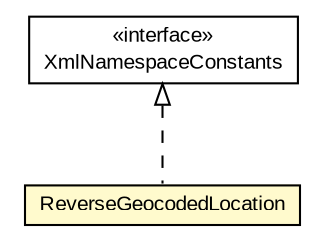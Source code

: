 #!/usr/local/bin/dot
#
# Class diagram 
# Generated by UMLGraph version R5_6-24-gf6e263 (http://www.umlgraph.org/)
#

digraph G {
	edge [fontname="arial",fontsize=10,labelfontname="arial",labelfontsize=10];
	node [fontname="arial",fontsize=10,shape=plaintext];
	nodesep=0.25;
	ranksep=0.5;
	// nl.mineleni.openls.databinding.openls.ReverseGeocodedLocation
	c4102 [label=<<table title="nl.mineleni.openls.databinding.openls.ReverseGeocodedLocation" border="0" cellborder="1" cellspacing="0" cellpadding="2" port="p" bgcolor="lemonChiffon" href="./ReverseGeocodedLocation.html">
		<tr><td><table border="0" cellspacing="0" cellpadding="1">
<tr><td align="center" balign="center"> ReverseGeocodedLocation </td></tr>
		</table></td></tr>
		</table>>, URL="./ReverseGeocodedLocation.html", fontname="arial", fontcolor="black", fontsize=10.0];
	// nl.mineleni.openls.XmlNamespaceConstants
	c4112 [label=<<table title="nl.mineleni.openls.XmlNamespaceConstants" border="0" cellborder="1" cellspacing="0" cellpadding="2" port="p" href="../../XmlNamespaceConstants.html">
		<tr><td><table border="0" cellspacing="0" cellpadding="1">
<tr><td align="center" balign="center"> &#171;interface&#187; </td></tr>
<tr><td align="center" balign="center"> XmlNamespaceConstants </td></tr>
		</table></td></tr>
		</table>>, URL="../../XmlNamespaceConstants.html", fontname="arial", fontcolor="black", fontsize=10.0];
	//nl.mineleni.openls.databinding.openls.ReverseGeocodedLocation implements nl.mineleni.openls.XmlNamespaceConstants
	c4112:p -> c4102:p [dir=back,arrowtail=empty,style=dashed];
}

